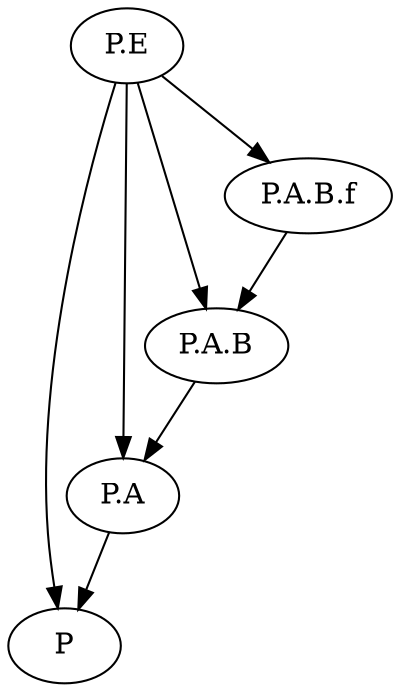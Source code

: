 digraph DependencyGraph {
	"P"
	"P.A" -> "P"
	"P.A.B" -> "P.A"
	"P.A.B.f" -> "P.A.B"
	"P.E" -> "P"
	"P.E" -> "P.A"
	"P.E" -> "P.A.B"
	"P.E" -> "P.A.B.f"
}